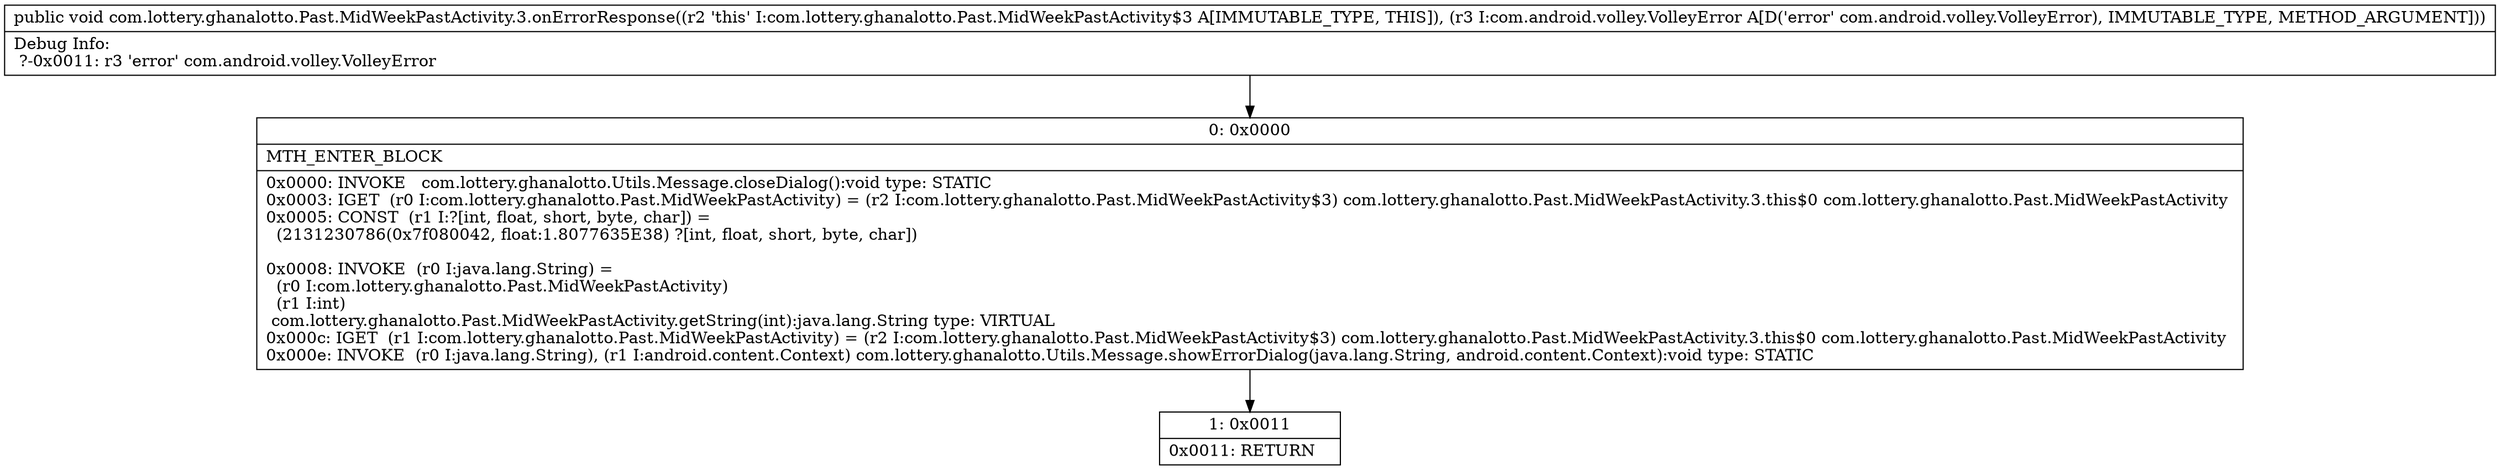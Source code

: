 digraph "CFG forcom.lottery.ghanalotto.Past.MidWeekPastActivity.3.onErrorResponse(Lcom\/android\/volley\/VolleyError;)V" {
Node_0 [shape=record,label="{0\:\ 0x0000|MTH_ENTER_BLOCK\l|0x0000: INVOKE   com.lottery.ghanalotto.Utils.Message.closeDialog():void type: STATIC \l0x0003: IGET  (r0 I:com.lottery.ghanalotto.Past.MidWeekPastActivity) = (r2 I:com.lottery.ghanalotto.Past.MidWeekPastActivity$3) com.lottery.ghanalotto.Past.MidWeekPastActivity.3.this$0 com.lottery.ghanalotto.Past.MidWeekPastActivity \l0x0005: CONST  (r1 I:?[int, float, short, byte, char]) = \l  (2131230786(0x7f080042, float:1.8077635E38) ?[int, float, short, byte, char])\l \l0x0008: INVOKE  (r0 I:java.lang.String) = \l  (r0 I:com.lottery.ghanalotto.Past.MidWeekPastActivity)\l  (r1 I:int)\l com.lottery.ghanalotto.Past.MidWeekPastActivity.getString(int):java.lang.String type: VIRTUAL \l0x000c: IGET  (r1 I:com.lottery.ghanalotto.Past.MidWeekPastActivity) = (r2 I:com.lottery.ghanalotto.Past.MidWeekPastActivity$3) com.lottery.ghanalotto.Past.MidWeekPastActivity.3.this$0 com.lottery.ghanalotto.Past.MidWeekPastActivity \l0x000e: INVOKE  (r0 I:java.lang.String), (r1 I:android.content.Context) com.lottery.ghanalotto.Utils.Message.showErrorDialog(java.lang.String, android.content.Context):void type: STATIC \l}"];
Node_1 [shape=record,label="{1\:\ 0x0011|0x0011: RETURN   \l}"];
MethodNode[shape=record,label="{public void com.lottery.ghanalotto.Past.MidWeekPastActivity.3.onErrorResponse((r2 'this' I:com.lottery.ghanalotto.Past.MidWeekPastActivity$3 A[IMMUTABLE_TYPE, THIS]), (r3 I:com.android.volley.VolleyError A[D('error' com.android.volley.VolleyError), IMMUTABLE_TYPE, METHOD_ARGUMENT]))  | Debug Info:\l  ?\-0x0011: r3 'error' com.android.volley.VolleyError\l}"];
MethodNode -> Node_0;
Node_0 -> Node_1;
}


